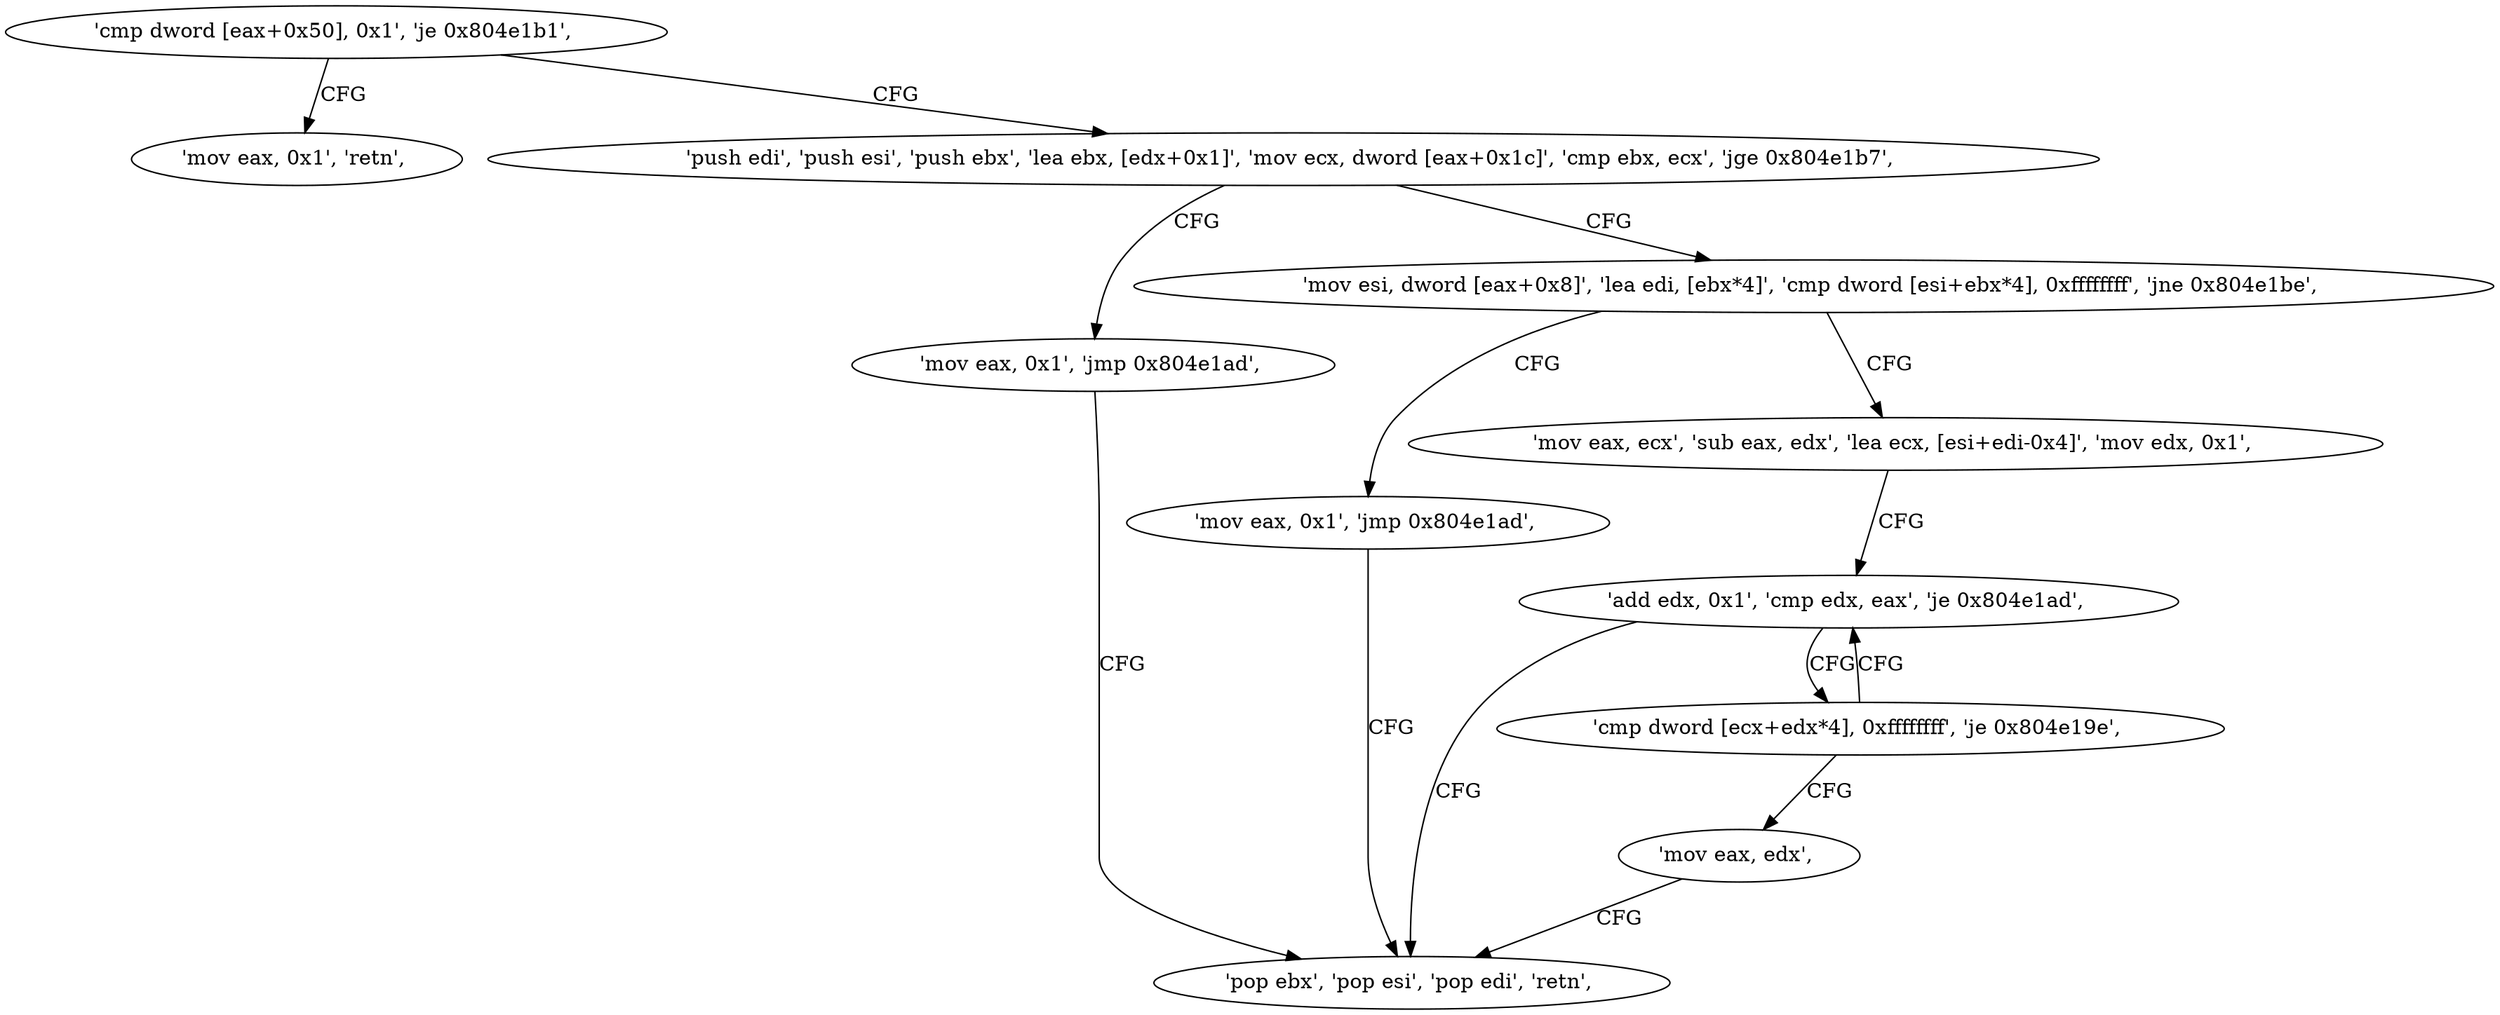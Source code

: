 digraph "func" {
"134537582" [label = "'cmp dword [eax+0x50], 0x1', 'je 0x804e1b1', " ]
"134537649" [label = "'mov eax, 0x1', 'retn', " ]
"134537588" [label = "'push edi', 'push esi', 'push ebx', 'lea ebx, [edx+0x1]', 'mov ecx, dword [eax+0x1c]', 'cmp ebx, ecx', 'jge 0x804e1b7', " ]
"134537655" [label = "'mov eax, 0x1', 'jmp 0x804e1ad', " ]
"134537601" [label = "'mov esi, dword [eax+0x8]', 'lea edi, [ebx*4]', 'cmp dword [esi+ebx*4], 0xffffffff', 'jne 0x804e1be', " ]
"134537645" [label = "'pop ebx', 'pop esi', 'pop edi', 'retn', " ]
"134537662" [label = "'mov eax, 0x1', 'jmp 0x804e1ad', " ]
"134537617" [label = "'mov eax, ecx', 'sub eax, edx', 'lea ecx, [esi+edi-0x4]', 'mov edx, 0x1', " ]
"134537630" [label = "'add edx, 0x1', 'cmp edx, eax', 'je 0x804e1ad', " ]
"134537637" [label = "'cmp dword [ecx+edx*4], 0xffffffff', 'je 0x804e19e', " ]
"134537643" [label = "'mov eax, edx', " ]
"134537582" -> "134537649" [ label = "CFG" ]
"134537582" -> "134537588" [ label = "CFG" ]
"134537588" -> "134537655" [ label = "CFG" ]
"134537588" -> "134537601" [ label = "CFG" ]
"134537655" -> "134537645" [ label = "CFG" ]
"134537601" -> "134537662" [ label = "CFG" ]
"134537601" -> "134537617" [ label = "CFG" ]
"134537662" -> "134537645" [ label = "CFG" ]
"134537617" -> "134537630" [ label = "CFG" ]
"134537630" -> "134537645" [ label = "CFG" ]
"134537630" -> "134537637" [ label = "CFG" ]
"134537637" -> "134537630" [ label = "CFG" ]
"134537637" -> "134537643" [ label = "CFG" ]
"134537643" -> "134537645" [ label = "CFG" ]
}
